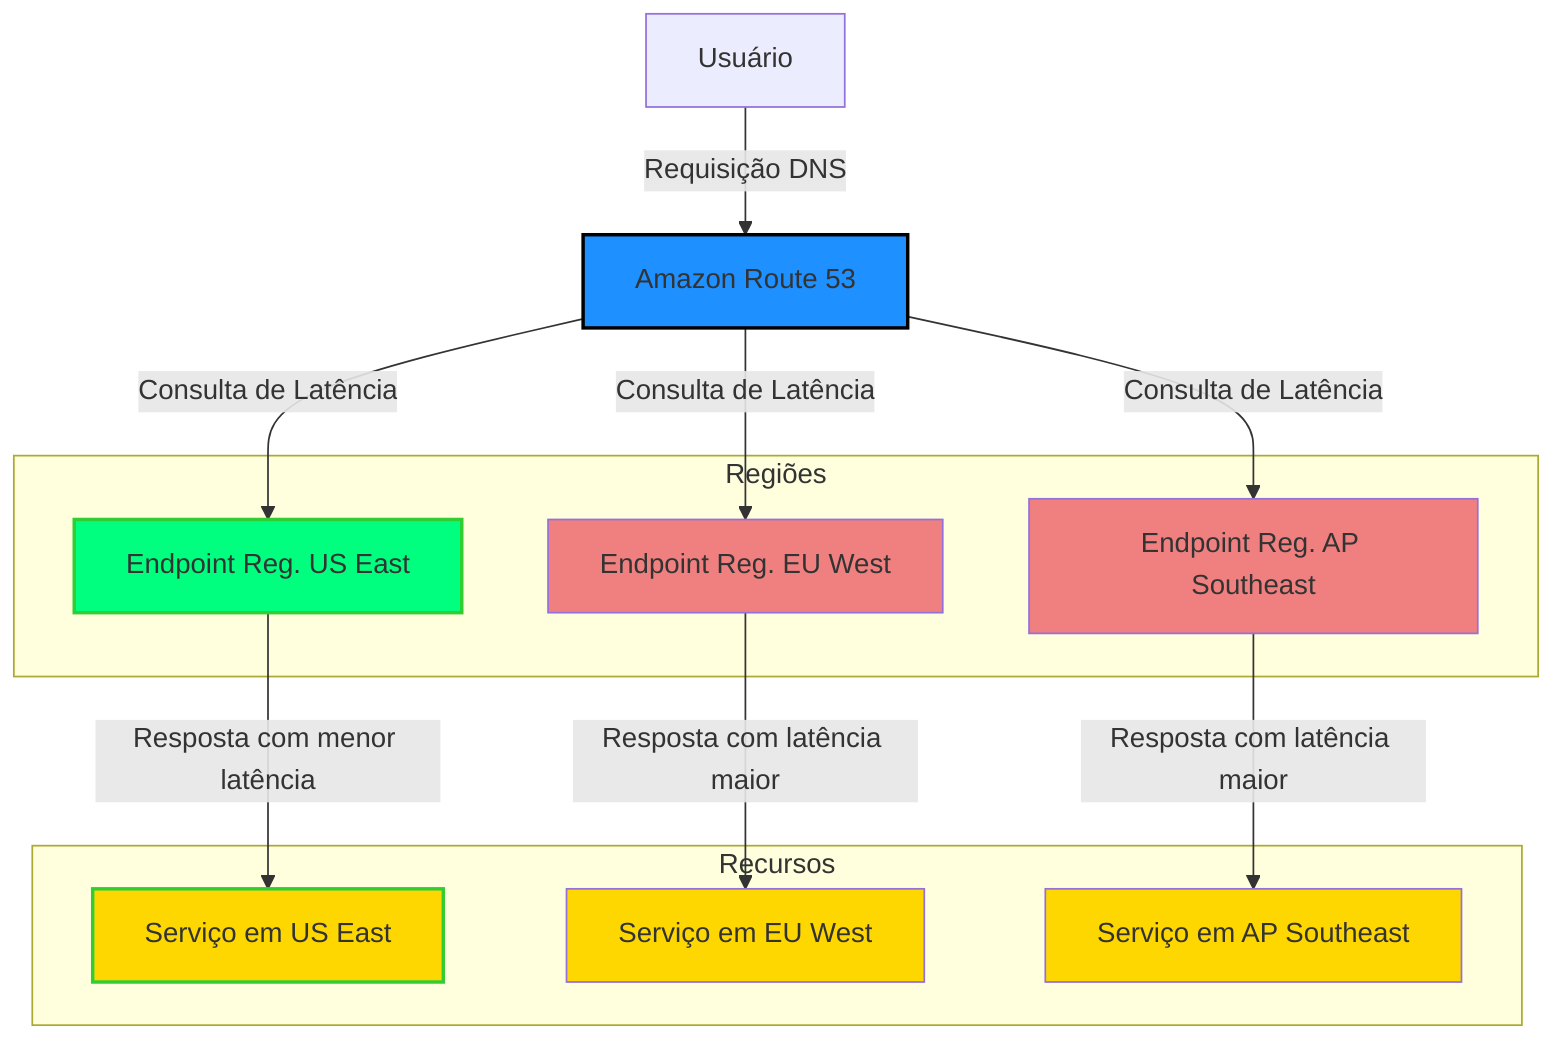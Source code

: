flowchart TD
    A[Usuário] -->|Requisição DNS| B[Amazon Route 53]

    B -->|Consulta de Latência| C1[Endpoint Reg. US East]
    B -->|Consulta de Latência| C2[Endpoint Reg. EU West]
    B -->|Consulta de Latência| C3[Endpoint Reg. AP Southeast]

    subgraph Regiões
        C1
        C2
        C3
    end

    C1 -->|Resposta com menor latência| D1[Serviço em US East]
    C2 -->|Resposta com latência maior| D2[Serviço em EU West]
    C3 -->|Resposta com latência maior| D3[Serviço em AP Southeast]

    subgraph Recursos
        D1
        D2
        D3
    end

    style B fill:#1E90FF,stroke:#000,stroke-width:2px
    style C1 fill:#00FF7F,stroke:#32CD32,stroke-width:2px
    style C2 fill:#F08080
    style C3 fill:#F08080
    style D1 fill:#FFD700,stroke:#32CD32,stroke-width:2px
    style D2 fill:#FFD700
    style D3 fill:#FFD700